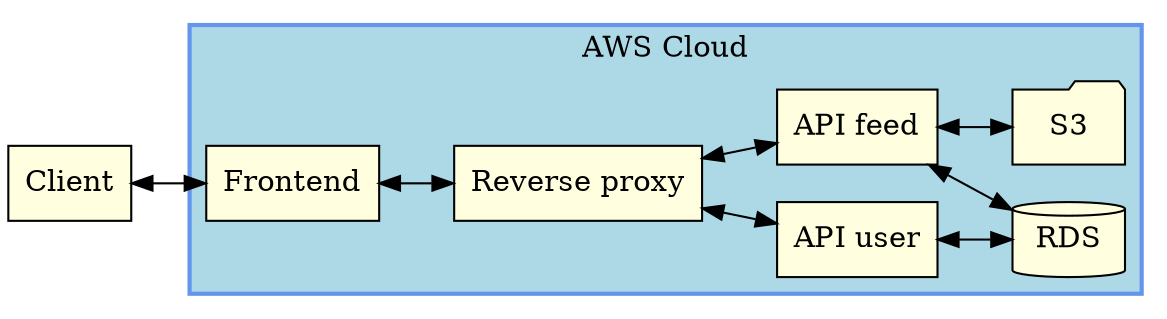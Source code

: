 digraph DependencyGraph {
    rankdir=LR;
    
    node [shape=rectangle, style=filled, fillcolor=lightyellow]; // Style for nodes
    RDS [shape=cylinder];
    S3 [shape=folder];


    // Edges representing dependencies
    Client -> Frontend [dir=both];
    Frontend -> "Reverse proxy" [dir=both];
    "Reverse proxy" -> "API user" [dir=both];
    "Reverse proxy" -> "API feed" [dir=both];
    "API user" -> "RDS" [dir=both];
    "API feed" -> "RDS" [dir=both];
    "API feed" -> "S3" [dir=both];

    // Create a subgraph for the container
    

    // Create a subgraph for the container
    subgraph cluster_outer {
        style=filled;
        color=lightblue;
        label="AWS Cloud";

        // Border attributes for inner container
        penwidth=2;
        pencolor=cornflowerblue;
        
        // Nodes inside the outer container
        Frontend;
        "Reverse proxy";
        "API user";
        "API feed";
        "RDS";
        "S3";
       
    }

    
}
